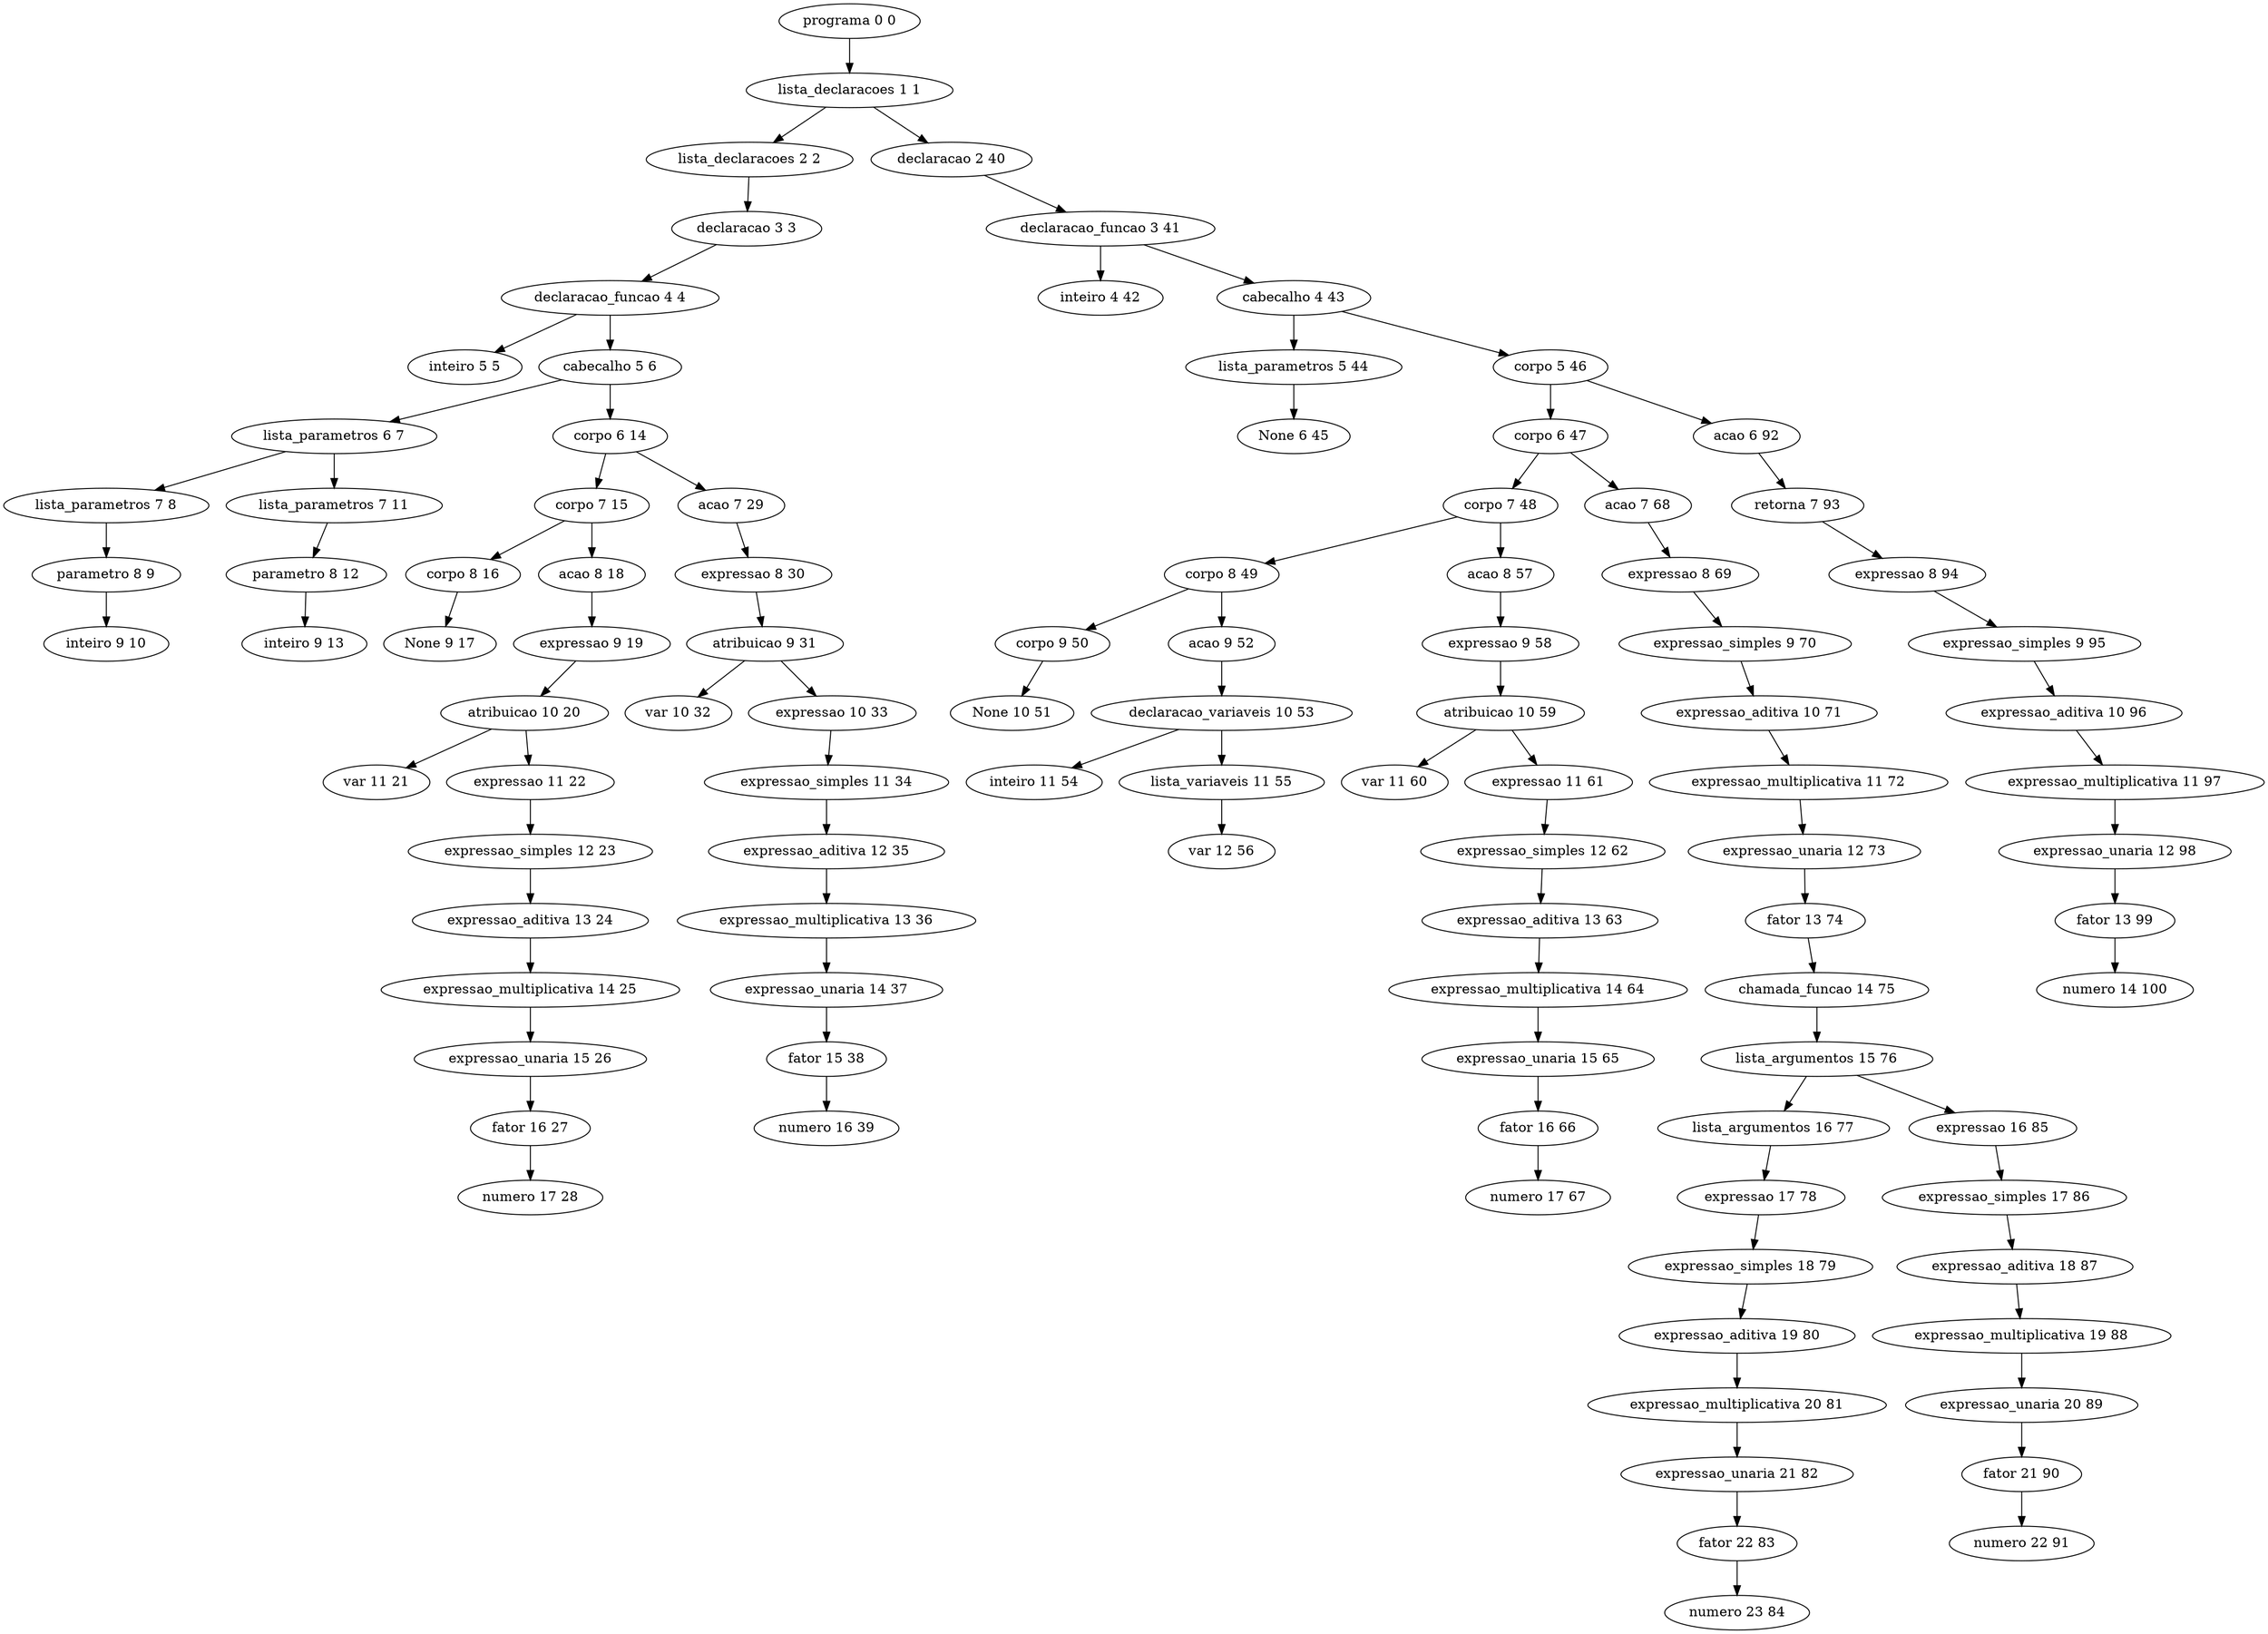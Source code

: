 digraph G {
	"programa 0 0" -> "lista_declaracoes 1 1"
	"lista_declaracoes 1 1" -> "lista_declaracoes 2 2"
	"lista_declaracoes 2 2" -> "declaracao 3 3"
	"declaracao 3 3" -> "declaracao_funcao 4 4"
	"declaracao_funcao 4 4" -> "inteiro 5 5"
	"declaracao_funcao 4 4" -> "cabecalho 5 6"
	"cabecalho 5 6" -> "lista_parametros 6 7"
	"lista_parametros 6 7" -> "lista_parametros 7 8"
	"lista_parametros 7 8" -> "parametro 8 9"
	"parametro 8 9" -> "inteiro 9 10"
	"lista_parametros 6 7" -> "lista_parametros 7 11"
	"lista_parametros 7 11" -> "parametro 8 12"
	"parametro 8 12" -> "inteiro 9 13"
	"cabecalho 5 6" -> "corpo 6 14"
	"corpo 6 14" -> "corpo 7 15"
	"corpo 7 15" -> "corpo 8 16"
	"corpo 8 16" -> "None 9 17"
	"corpo 7 15" -> "acao 8 18"
	"acao 8 18" -> "expressao 9 19"
	"expressao 9 19" -> "atribuicao 10 20"
	"atribuicao 10 20" -> "var 11 21"
	"atribuicao 10 20" -> "expressao 11 22"
	"expressao 11 22" -> "expressao_simples 12 23"
	"expressao_simples 12 23" -> "expressao_aditiva 13 24"
	"expressao_aditiva 13 24" -> "expressao_multiplicativa 14 25"
	"expressao_multiplicativa 14 25" -> "expressao_unaria 15 26"
	"expressao_unaria 15 26" -> "fator 16 27"
	"fator 16 27" -> "numero 17 28"
	"corpo 6 14" -> "acao 7 29"
	"acao 7 29" -> "expressao 8 30"
	"expressao 8 30" -> "atribuicao 9 31"
	"atribuicao 9 31" -> "var 10 32"
	"atribuicao 9 31" -> "expressao 10 33"
	"expressao 10 33" -> "expressao_simples 11 34"
	"expressao_simples 11 34" -> "expressao_aditiva 12 35"
	"expressao_aditiva 12 35" -> "expressao_multiplicativa 13 36"
	"expressao_multiplicativa 13 36" -> "expressao_unaria 14 37"
	"expressao_unaria 14 37" -> "fator 15 38"
	"fator 15 38" -> "numero 16 39"
	"lista_declaracoes 1 1" -> "declaracao 2 40"
	"declaracao 2 40" -> "declaracao_funcao 3 41"
	"declaracao_funcao 3 41" -> "inteiro 4 42"
	"declaracao_funcao 3 41" -> "cabecalho 4 43"
	"cabecalho 4 43" -> "lista_parametros 5 44"
	"lista_parametros 5 44" -> "None 6 45"
	"cabecalho 4 43" -> "corpo 5 46"
	"corpo 5 46" -> "corpo 6 47"
	"corpo 6 47" -> "corpo 7 48"
	"corpo 7 48" -> "corpo 8 49"
	"corpo 8 49" -> "corpo 9 50"
	"corpo 9 50" -> "None 10 51"
	"corpo 8 49" -> "acao 9 52"
	"acao 9 52" -> "declaracao_variaveis 10 53"
	"declaracao_variaveis 10 53" -> "inteiro 11 54"
	"declaracao_variaveis 10 53" -> "lista_variaveis 11 55"
	"lista_variaveis 11 55" -> "var 12 56"
	"corpo 7 48" -> "acao 8 57"
	"acao 8 57" -> "expressao 9 58"
	"expressao 9 58" -> "atribuicao 10 59"
	"atribuicao 10 59" -> "var 11 60"
	"atribuicao 10 59" -> "expressao 11 61"
	"expressao 11 61" -> "expressao_simples 12 62"
	"expressao_simples 12 62" -> "expressao_aditiva 13 63"
	"expressao_aditiva 13 63" -> "expressao_multiplicativa 14 64"
	"expressao_multiplicativa 14 64" -> "expressao_unaria 15 65"
	"expressao_unaria 15 65" -> "fator 16 66"
	"fator 16 66" -> "numero 17 67"
	"corpo 6 47" -> "acao 7 68"
	"acao 7 68" -> "expressao 8 69"
	"expressao 8 69" -> "expressao_simples 9 70"
	"expressao_simples 9 70" -> "expressao_aditiva 10 71"
	"expressao_aditiva 10 71" -> "expressao_multiplicativa 11 72"
	"expressao_multiplicativa 11 72" -> "expressao_unaria 12 73"
	"expressao_unaria 12 73" -> "fator 13 74"
	"fator 13 74" -> "chamada_funcao 14 75"
	"chamada_funcao 14 75" -> "lista_argumentos 15 76"
	"lista_argumentos 15 76" -> "lista_argumentos 16 77"
	"lista_argumentos 16 77" -> "expressao 17 78"
	"expressao 17 78" -> "expressao_simples 18 79"
	"expressao_simples 18 79" -> "expressao_aditiva 19 80"
	"expressao_aditiva 19 80" -> "expressao_multiplicativa 20 81"
	"expressao_multiplicativa 20 81" -> "expressao_unaria 21 82"
	"expressao_unaria 21 82" -> "fator 22 83"
	"fator 22 83" -> "numero 23 84"
	"lista_argumentos 15 76" -> "expressao 16 85"
	"expressao 16 85" -> "expressao_simples 17 86"
	"expressao_simples 17 86" -> "expressao_aditiva 18 87"
	"expressao_aditiva 18 87" -> "expressao_multiplicativa 19 88"
	"expressao_multiplicativa 19 88" -> "expressao_unaria 20 89"
	"expressao_unaria 20 89" -> "fator 21 90"
	"fator 21 90" -> "numero 22 91"
	"corpo 5 46" -> "acao 6 92"
	"acao 6 92" -> "retorna 7 93"
	"retorna 7 93" -> "expressao 8 94"
	"expressao 8 94" -> "expressao_simples 9 95"
	"expressao_simples 9 95" -> "expressao_aditiva 10 96"
	"expressao_aditiva 10 96" -> "expressao_multiplicativa 11 97"
	"expressao_multiplicativa 11 97" -> "expressao_unaria 12 98"
	"expressao_unaria 12 98" -> "fator 13 99"
	"fator 13 99" -> "numero 14 100"
}
